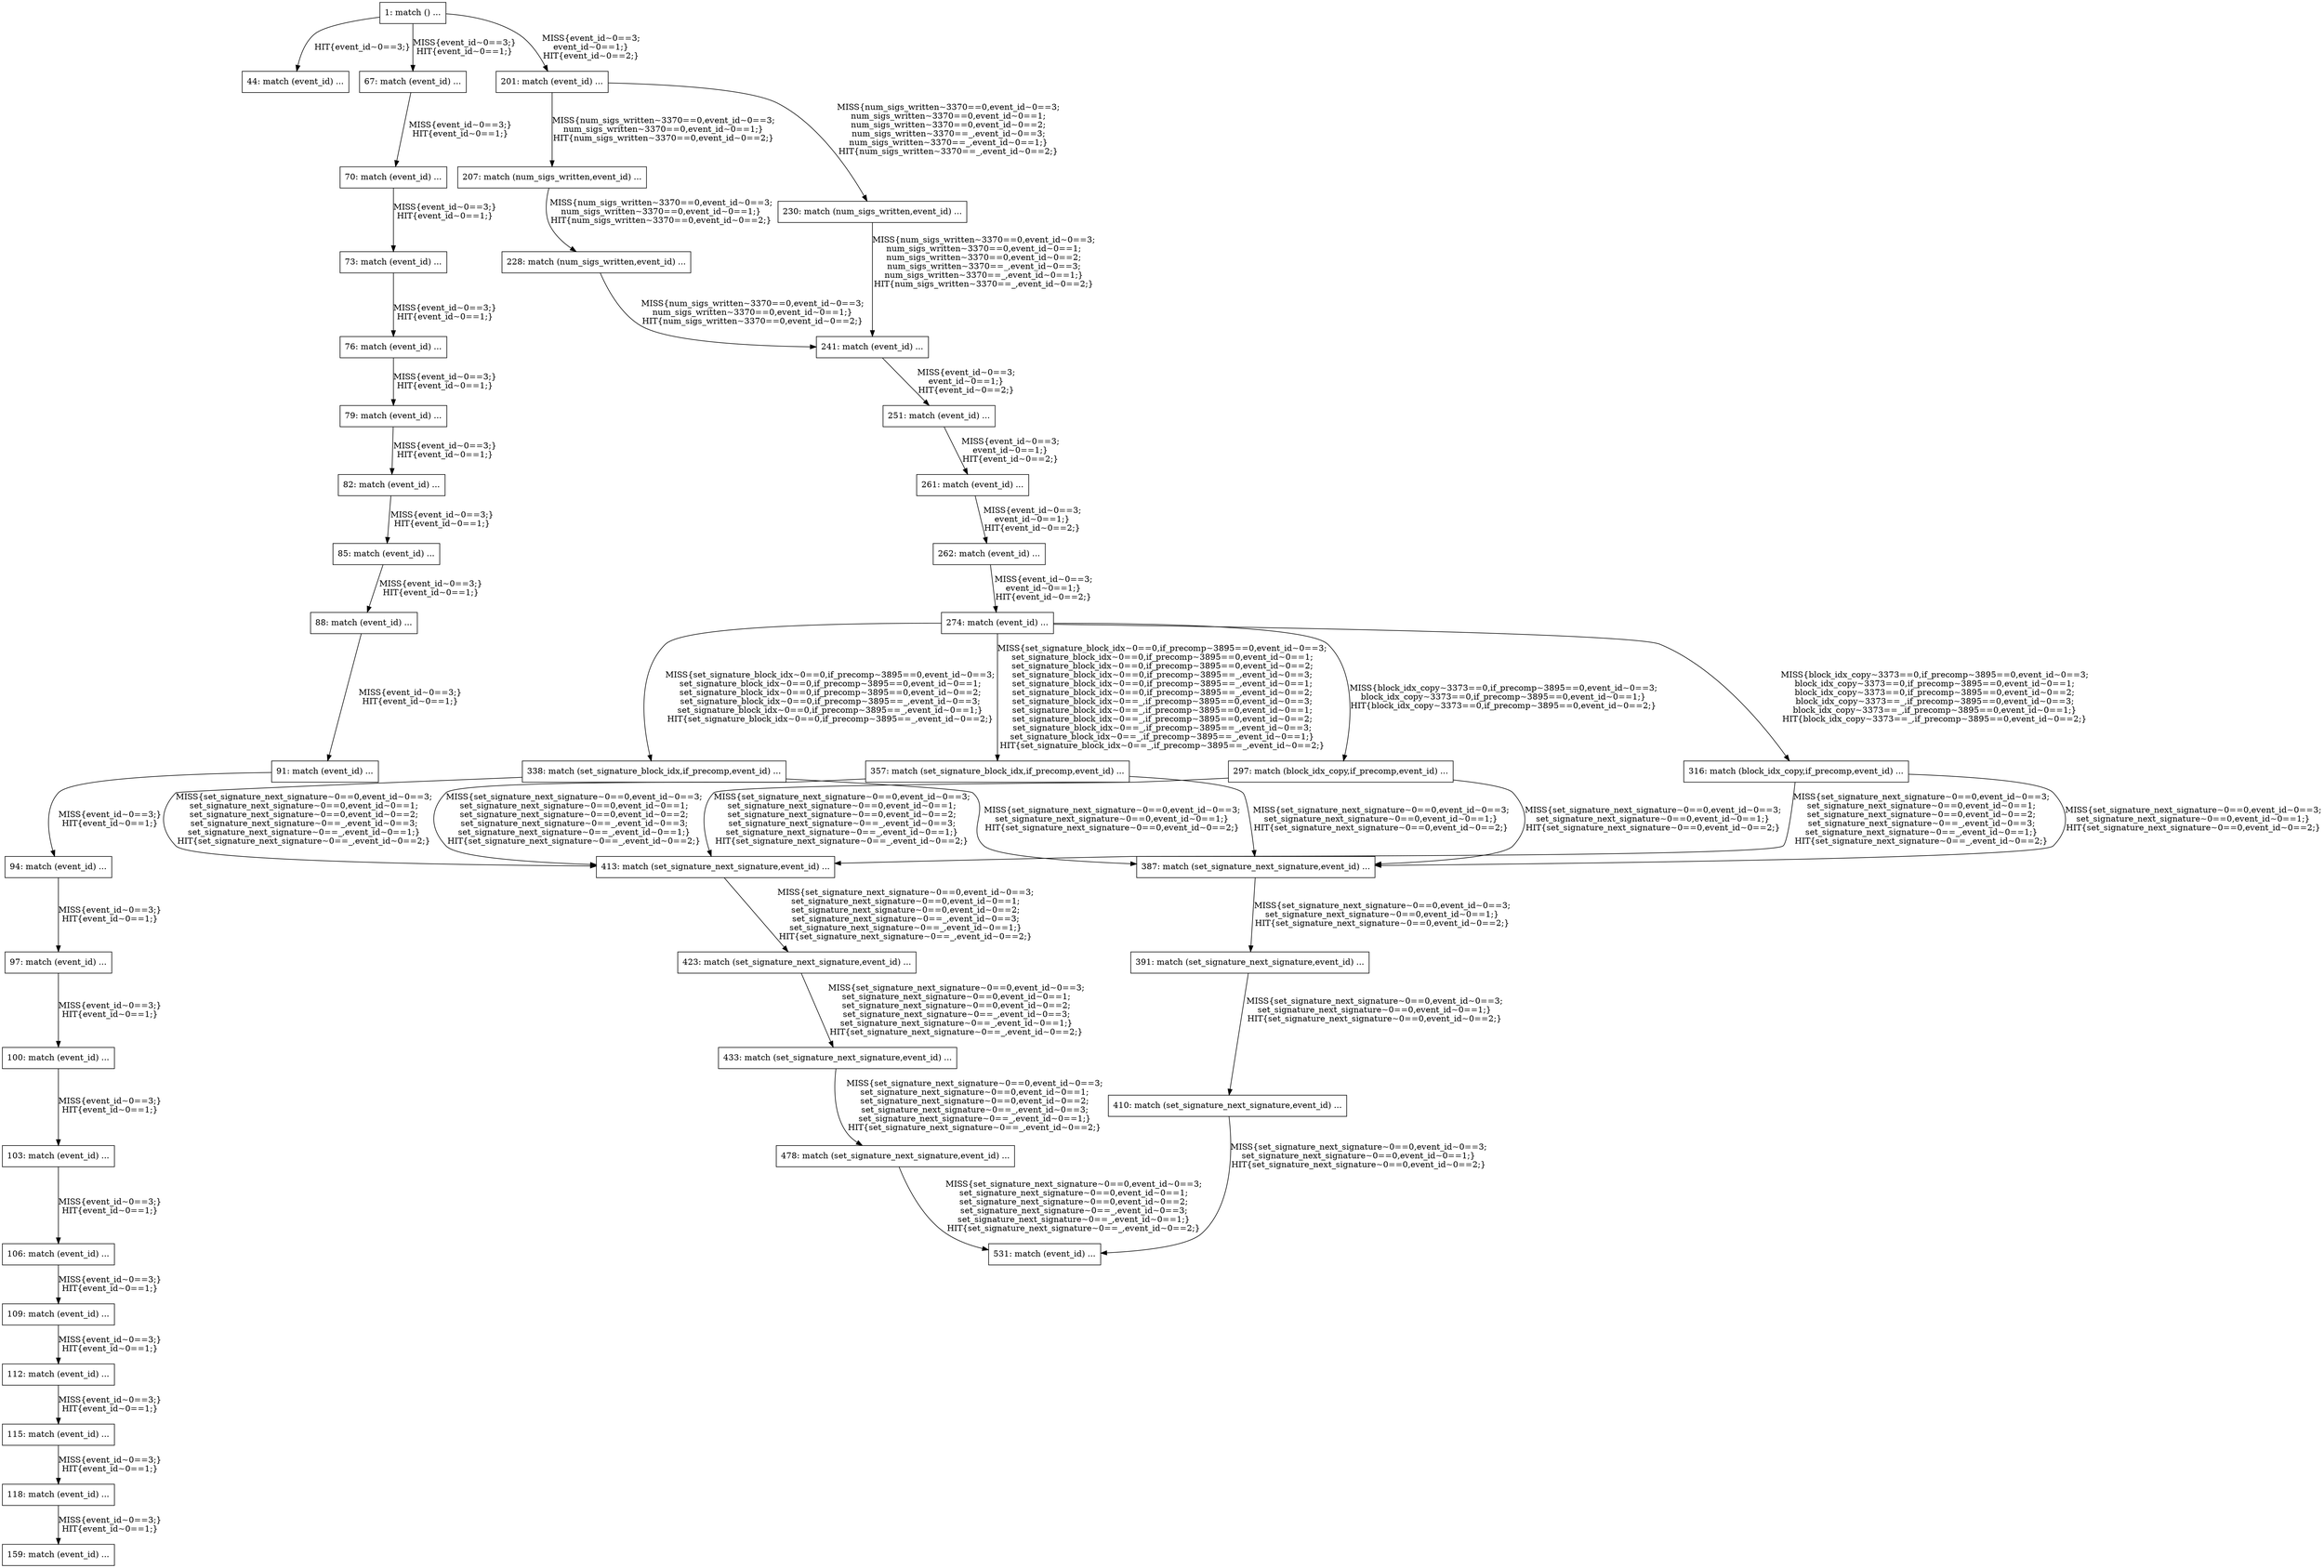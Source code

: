 digraph G {
  "1: match () ...
" [shape=box, ];
  "44: match (event_id) ...
" [shape=box, ];
  "67: match (event_id) ...
" [shape=box, ];
  "70: match (event_id) ...
" [shape=box, ];
  "73: match (event_id) ...
" [shape=box, ];
  "76: match (event_id) ...
" [shape=box, ];
  "79: match (event_id) ...
" [shape=box, ];
  "82: match (event_id) ...
" [shape=box, ];
  "85: match (event_id) ...
" [shape=box, ];
  "88: match (event_id) ...
" [shape=box, ];
  "91: match (event_id) ...
" [shape=box, ];
  "94: match (event_id) ...
" [shape=box, ];
  "97: match (event_id) ...
" [shape=box, ];
  "100: match (event_id) ...
" [shape=box, ];
  "103: match (event_id) ...
" [shape=box, ];
  "106: match (event_id) ...
" [shape=box, ];
  "109: match (event_id) ...
" [shape=box, ];
  "112: match (event_id) ...
" [shape=box, ];
  "115: match (event_id) ...
" [shape=box, ];
  "118: match (event_id) ...
" [shape=box, ];
  "159: match (event_id) ...
" [shape=box, ];
  "201: match (event_id) ...
" [shape=box, ];
  "207: match (num_sigs_written,event_id) ...
" [shape=box, ];
  "228: match (num_sigs_written,event_id) ...
" [shape=box, ];
  "230: match (num_sigs_written,event_id) ...
" [shape=box, ];
  "241: match (event_id) ...
" [shape=box, ];
  "251: match (event_id) ...
" [shape=box, ];
  "261: match (event_id) ...
" [shape=box, ];
  "262: match (event_id) ...
" [shape=box, ];
  "274: match (event_id) ...
" [shape=box, ];
  "297: match (block_idx_copy,if_precomp,event_id) ...
" [shape=box, ];
  "316: match (block_idx_copy,if_precomp,event_id) ...
" [shape=box, ];
  "338: match (set_signature_block_idx,if_precomp,event_id) ...
" [shape=box, ];
  "357: match (set_signature_block_idx,if_precomp,event_id) ...
" [shape=box, ];
  "387: match (set_signature_next_signature,event_id) ...
" [shape=box, ];
  "391: match (set_signature_next_signature,event_id) ...
" [shape=box, ];
  "410: match (set_signature_next_signature,event_id) ...
" [shape=box, ];
  "413: match (set_signature_next_signature,event_id) ...
" [shape=box, ];
  "423: match (set_signature_next_signature,event_id) ...
" [shape=box, ];
  "433: match (set_signature_next_signature,event_id) ...
" [shape=box, ];
  "478: match (set_signature_next_signature,event_id) ...
" [shape=box, ];
  "531: match (event_id) ...
" [shape=box, ];
  
  
  "1: match () ...
" -> "44: match (event_id) ...
" [label="HIT{event_id~0==3;}",
                                                     ];
  "1: match () ...
" -> "67: match (event_id) ...
" [label="MISS{event_id~0==3;}
HIT{event_id~0==1;}",
                                                     ];
  "1: match () ...
" -> "201: match (event_id) ...
" [label="MISS{event_id~0==3;
event_id~0==1;}
HIT{event_id~0==2;}",
                                                      ];
  "67: match (event_id) ...
" -> "70: match (event_id) ...
" [label="MISS{event_id~0==3;}
HIT{event_id~0==1;}",
                                                              ];
  "70: match (event_id) ...
" -> "73: match (event_id) ...
" [label="MISS{event_id~0==3;}
HIT{event_id~0==1;}",
                                                              ];
  "73: match (event_id) ...
" -> "76: match (event_id) ...
" [label="MISS{event_id~0==3;}
HIT{event_id~0==1;}",
                                                              ];
  "76: match (event_id) ...
" -> "79: match (event_id) ...
" [label="MISS{event_id~0==3;}
HIT{event_id~0==1;}",
                                                              ];
  "79: match (event_id) ...
" -> "82: match (event_id) ...
" [label="MISS{event_id~0==3;}
HIT{event_id~0==1;}",
                                                              ];
  "82: match (event_id) ...
" -> "85: match (event_id) ...
" [label="MISS{event_id~0==3;}
HIT{event_id~0==1;}",
                                                              ];
  "85: match (event_id) ...
" -> "88: match (event_id) ...
" [label="MISS{event_id~0==3;}
HIT{event_id~0==1;}",
                                                              ];
  "88: match (event_id) ...
" -> "91: match (event_id) ...
" [label="MISS{event_id~0==3;}
HIT{event_id~0==1;}",
                                                              ];
  "91: match (event_id) ...
" -> "94: match (event_id) ...
" [label="MISS{event_id~0==3;}
HIT{event_id~0==1;}",
                                                              ];
  "94: match (event_id) ...
" -> "97: match (event_id) ...
" [label="MISS{event_id~0==3;}
HIT{event_id~0==1;}",
                                                              ];
  "97: match (event_id) ...
" -> "100: match (event_id) ...
" [label="MISS{event_id~0==3;}
HIT{event_id~0==1;}",
                                                               ];
  "100: match (event_id) ...
" -> "103: match (event_id) ...
" [label="MISS{event_id~0==3;}
HIT{event_id~0==1;}",
                                                                ];
  "103: match (event_id) ...
" -> "106: match (event_id) ...
" [label="MISS{event_id~0==3;}
HIT{event_id~0==1;}",
                                                                ];
  "106: match (event_id) ...
" -> "109: match (event_id) ...
" [label="MISS{event_id~0==3;}
HIT{event_id~0==1;}",
                                                                ];
  "109: match (event_id) ...
" -> "112: match (event_id) ...
" [label="MISS{event_id~0==3;}
HIT{event_id~0==1;}",
                                                                ];
  "112: match (event_id) ...
" -> "115: match (event_id) ...
" [label="MISS{event_id~0==3;}
HIT{event_id~0==1;}",
                                                                ];
  "115: match (event_id) ...
" -> "118: match (event_id) ...
" [label="MISS{event_id~0==3;}
HIT{event_id~0==1;}",
                                                                ];
  "118: match (event_id) ...
" -> "159: match (event_id) ...
" [label="MISS{event_id~0==3;}
HIT{event_id~0==1;}",
                                                                ];
  "201: match (event_id) ...
" -> "207: match (num_sigs_written,event_id) ...
" [
  label="MISS{num_sigs_written~3370==0,event_id~0==3;
num_sigs_written~3370==0,event_id~0==1;}
HIT{num_sigs_written~3370==0,event_id~0==2;}",
  ];
  "201: match (event_id) ...
" -> "230: match (num_sigs_written,event_id) ...
" [
  label="MISS{num_sigs_written~3370==0,event_id~0==3;
num_sigs_written~3370==0,event_id~0==1;
num_sigs_written~3370==0,event_id~0==2;
num_sigs_written~3370==_,event_id~0==3;
num_sigs_written~3370==_,event_id~0==1;}
HIT{num_sigs_written~3370==_,event_id~0==2;}",
  ];
  "207: match (num_sigs_written,event_id) ...
" -> "228: match (num_sigs_written,event_id) ...
" [
  label="MISS{num_sigs_written~3370==0,event_id~0==3;
num_sigs_written~3370==0,event_id~0==1;}
HIT{num_sigs_written~3370==0,event_id~0==2;}",
  ];
  "228: match (num_sigs_written,event_id) ...
" -> "241: match (event_id) ...
" [
  label="MISS{num_sigs_written~3370==0,event_id~0==3;
num_sigs_written~3370==0,event_id~0==1;}
HIT{num_sigs_written~3370==0,event_id~0==2;}",
  ];
  "230: match (num_sigs_written,event_id) ...
" -> "241: match (event_id) ...
" [
  label="MISS{num_sigs_written~3370==0,event_id~0==3;
num_sigs_written~3370==0,event_id~0==1;
num_sigs_written~3370==0,event_id~0==2;
num_sigs_written~3370==_,event_id~0==3;
num_sigs_written~3370==_,event_id~0==1;}
HIT{num_sigs_written~3370==_,event_id~0==2;}",
  ];
  "241: match (event_id) ...
" -> "251: match (event_id) ...
" [label="MISS{event_id~0==3;
event_id~0==1;}
HIT{event_id~0==2;}",
                                                                ];
  "251: match (event_id) ...
" -> "261: match (event_id) ...
" [label="MISS{event_id~0==3;
event_id~0==1;}
HIT{event_id~0==2;}",
                                                                ];
  "261: match (event_id) ...
" -> "262: match (event_id) ...
" [label="MISS{event_id~0==3;
event_id~0==1;}
HIT{event_id~0==2;}",
                                                                ];
  "262: match (event_id) ...
" -> "274: match (event_id) ...
" [label="MISS{event_id~0==3;
event_id~0==1;}
HIT{event_id~0==2;}",
                                                                ];
  "274: match (event_id) ...
" -> "297: match (block_idx_copy,if_precomp,event_id) ...
" [
  label="MISS{block_idx_copy~3373==0,if_precomp~3895==0,event_id~0==3;
block_idx_copy~3373==0,if_precomp~3895==0,event_id~0==1;}
HIT{block_idx_copy~3373==0,if_precomp~3895==0,event_id~0==2;}",
  ];
  "274: match (event_id) ...
" -> "316: match (block_idx_copy,if_precomp,event_id) ...
" [
  label="MISS{block_idx_copy~3373==0,if_precomp~3895==0,event_id~0==3;
block_idx_copy~3373==0,if_precomp~3895==0,event_id~0==1;
block_idx_copy~3373==0,if_precomp~3895==0,event_id~0==2;
block_idx_copy~3373==_,if_precomp~3895==0,event_id~0==3;
block_idx_copy~3373==_,if_precomp~3895==0,event_id~0==1;}
HIT{block_idx_copy~3373==_,if_precomp~3895==0,event_id~0==2;}",
  ];
  "274: match (event_id) ...
" -> "338: match (set_signature_block_idx,if_precomp,event_id) ...
" [
  label="MISS{set_signature_block_idx~0==0,if_precomp~3895==0,event_id~0==3;
set_signature_block_idx~0==0,if_precomp~3895==0,event_id~0==1;
set_signature_block_idx~0==0,if_precomp~3895==0,event_id~0==2;
set_signature_block_idx~0==0,if_precomp~3895==_,event_id~0==3;
set_signature_block_idx~0==0,if_precomp~3895==_,event_id~0==1;}
HIT{set_signature_block_idx~0==0,if_precomp~3895==_,event_id~0==2;}",
  ];
  "274: match (event_id) ...
" -> "357: match (set_signature_block_idx,if_precomp,event_id) ...
" [
  label="MISS{set_signature_block_idx~0==0,if_precomp~3895==0,event_id~0==3;
set_signature_block_idx~0==0,if_precomp~3895==0,event_id~0==1;
set_signature_block_idx~0==0,if_precomp~3895==0,event_id~0==2;
set_signature_block_idx~0==0,if_precomp~3895==_,event_id~0==3;
set_signature_block_idx~0==0,if_precomp~3895==_,event_id~0==1;
set_signature_block_idx~0==0,if_precomp~3895==_,event_id~0==2;
set_signature_block_idx~0==_,if_precomp~3895==0,event_id~0==3;
set_signature_block_idx~0==_,if_precomp~3895==0,event_id~0==1;
set_signature_block_idx~0==_,if_precomp~3895==0,event_id~0==2;
set_signature_block_idx~0==_,if_precomp~3895==_,event_id~0==3;
set_signature_block_idx~0==_,if_precomp~3895==_,event_id~0==1;}
HIT{set_signature_block_idx~0==_,if_precomp~3895==_,event_id~0==2;}",
  ];
  "297: match (block_idx_copy,if_precomp,event_id) ...
" -> "387: match (set_signature_next_signature,event_id) ...
" [
  label="MISS{set_signature_next_signature~0==0,event_id~0==3;
set_signature_next_signature~0==0,event_id~0==1;}
HIT{set_signature_next_signature~0==0,event_id~0==2;}",
  ];
  "297: match (block_idx_copy,if_precomp,event_id) ...
" -> "413: match (set_signature_next_signature,event_id) ...
" [
  label="MISS{set_signature_next_signature~0==0,event_id~0==3;
set_signature_next_signature~0==0,event_id~0==1;
set_signature_next_signature~0==0,event_id~0==2;
set_signature_next_signature~0==_,event_id~0==3;
set_signature_next_signature~0==_,event_id~0==1;}
HIT{set_signature_next_signature~0==_,event_id~0==2;}",
  ];
  "316: match (block_idx_copy,if_precomp,event_id) ...
" -> "387: match (set_signature_next_signature,event_id) ...
" [
  label="MISS{set_signature_next_signature~0==0,event_id~0==3;
set_signature_next_signature~0==0,event_id~0==1;}
HIT{set_signature_next_signature~0==0,event_id~0==2;}",
  ];
  "316: match (block_idx_copy,if_precomp,event_id) ...
" -> "413: match (set_signature_next_signature,event_id) ...
" [
  label="MISS{set_signature_next_signature~0==0,event_id~0==3;
set_signature_next_signature~0==0,event_id~0==1;
set_signature_next_signature~0==0,event_id~0==2;
set_signature_next_signature~0==_,event_id~0==3;
set_signature_next_signature~0==_,event_id~0==1;}
HIT{set_signature_next_signature~0==_,event_id~0==2;}",
  ];
  "338: match (set_signature_block_idx,if_precomp,event_id) ...
" -> "387: match (set_signature_next_signature,event_id) ...
" [
  label="MISS{set_signature_next_signature~0==0,event_id~0==3;
set_signature_next_signature~0==0,event_id~0==1;}
HIT{set_signature_next_signature~0==0,event_id~0==2;}",
  ];
  "338: match (set_signature_block_idx,if_precomp,event_id) ...
" -> "413: match (set_signature_next_signature,event_id) ...
" [
  label="MISS{set_signature_next_signature~0==0,event_id~0==3;
set_signature_next_signature~0==0,event_id~0==1;
set_signature_next_signature~0==0,event_id~0==2;
set_signature_next_signature~0==_,event_id~0==3;
set_signature_next_signature~0==_,event_id~0==1;}
HIT{set_signature_next_signature~0==_,event_id~0==2;}",
  ];
  "357: match (set_signature_block_idx,if_precomp,event_id) ...
" -> "387: match (set_signature_next_signature,event_id) ...
" [
  label="MISS{set_signature_next_signature~0==0,event_id~0==3;
set_signature_next_signature~0==0,event_id~0==1;}
HIT{set_signature_next_signature~0==0,event_id~0==2;}",
  ];
  "357: match (set_signature_block_idx,if_precomp,event_id) ...
" -> "413: match (set_signature_next_signature,event_id) ...
" [
  label="MISS{set_signature_next_signature~0==0,event_id~0==3;
set_signature_next_signature~0==0,event_id~0==1;
set_signature_next_signature~0==0,event_id~0==2;
set_signature_next_signature~0==_,event_id~0==3;
set_signature_next_signature~0==_,event_id~0==1;}
HIT{set_signature_next_signature~0==_,event_id~0==2;}",
  ];
  "387: match (set_signature_next_signature,event_id) ...
" -> "391: match (set_signature_next_signature,event_id) ...
" [
  label="MISS{set_signature_next_signature~0==0,event_id~0==3;
set_signature_next_signature~0==0,event_id~0==1;}
HIT{set_signature_next_signature~0==0,event_id~0==2;}",
  ];
  "391: match (set_signature_next_signature,event_id) ...
" -> "410: match (set_signature_next_signature,event_id) ...
" [
  label="MISS{set_signature_next_signature~0==0,event_id~0==3;
set_signature_next_signature~0==0,event_id~0==1;}
HIT{set_signature_next_signature~0==0,event_id~0==2;}",
  ];
  "410: match (set_signature_next_signature,event_id) ...
" -> "531: match (event_id) ...
" [
  label="MISS{set_signature_next_signature~0==0,event_id~0==3;
set_signature_next_signature~0==0,event_id~0==1;}
HIT{set_signature_next_signature~0==0,event_id~0==2;}",
  ];
  "413: match (set_signature_next_signature,event_id) ...
" -> "423: match (set_signature_next_signature,event_id) ...
" [
  label="MISS{set_signature_next_signature~0==0,event_id~0==3;
set_signature_next_signature~0==0,event_id~0==1;
set_signature_next_signature~0==0,event_id~0==2;
set_signature_next_signature~0==_,event_id~0==3;
set_signature_next_signature~0==_,event_id~0==1;}
HIT{set_signature_next_signature~0==_,event_id~0==2;}",
  ];
  "423: match (set_signature_next_signature,event_id) ...
" -> "433: match (set_signature_next_signature,event_id) ...
" [
  label="MISS{set_signature_next_signature~0==0,event_id~0==3;
set_signature_next_signature~0==0,event_id~0==1;
set_signature_next_signature~0==0,event_id~0==2;
set_signature_next_signature~0==_,event_id~0==3;
set_signature_next_signature~0==_,event_id~0==1;}
HIT{set_signature_next_signature~0==_,event_id~0==2;}",
  ];
  "433: match (set_signature_next_signature,event_id) ...
" -> "478: match (set_signature_next_signature,event_id) ...
" [
  label="MISS{set_signature_next_signature~0==0,event_id~0==3;
set_signature_next_signature~0==0,event_id~0==1;
set_signature_next_signature~0==0,event_id~0==2;
set_signature_next_signature~0==_,event_id~0==3;
set_signature_next_signature~0==_,event_id~0==1;}
HIT{set_signature_next_signature~0==_,event_id~0==2;}",
  ];
  "478: match (set_signature_next_signature,event_id) ...
" -> "531: match (event_id) ...
" [
  label="MISS{set_signature_next_signature~0==0,event_id~0==3;
set_signature_next_signature~0==0,event_id~0==1;
set_signature_next_signature~0==0,event_id~0==2;
set_signature_next_signature~0==_,event_id~0==3;
set_signature_next_signature~0==_,event_id~0==1;}
HIT{set_signature_next_signature~0==_,event_id~0==2;}",
  ];
  
  }
